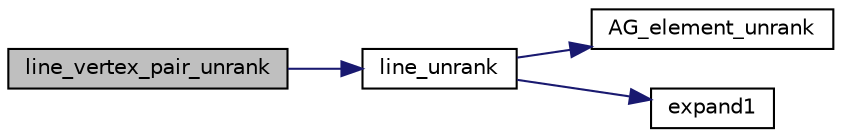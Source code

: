 digraph "line_vertex_pair_unrank"
{
  edge [fontname="Helvetica",fontsize="10",labelfontname="Helvetica",labelfontsize="10"];
  node [fontname="Helvetica",fontsize="10",shape=record];
  rankdir="LR";
  Node431 [label="line_vertex_pair_unrank",height=0.2,width=0.4,color="black", fillcolor="grey75", style="filled", fontcolor="black"];
  Node431 -> Node432 [color="midnightblue",fontsize="10",style="solid",fontname="Helvetica"];
  Node432 [label="line_unrank",height=0.2,width=0.4,color="black", fillcolor="white", style="filled",URL="$de/d10/hamming_8_c.html#a41c3e29e7c7fe4fb5416200d4f81a494"];
  Node432 -> Node433 [color="midnightblue",fontsize="10",style="solid",fontname="Helvetica"];
  Node433 [label="AG_element_unrank",height=0.2,width=0.4,color="black", fillcolor="white", style="filled",URL="$d4/d67/geometry_8h.html#a4a33b86c87b2879b97cfa1327abe2885"];
  Node432 -> Node434 [color="midnightblue",fontsize="10",style="solid",fontname="Helvetica"];
  Node434 [label="expand1",height=0.2,width=0.4,color="black", fillcolor="white", style="filled",URL="$de/d10/hamming_8_c.html#a36f1646c24ad2598cc12104f90fceea1"];
}
